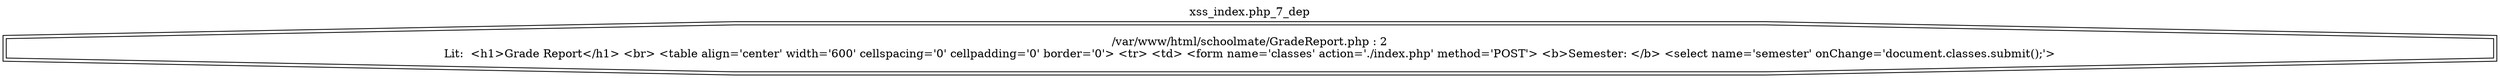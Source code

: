 digraph cfg {
  label="xss_index.php_7_dep";
  labelloc=t;
  n1 [shape=doubleoctagon, label="/var/www/html/schoolmate/GradeReport.php : 2\nLit:  <h1>Grade Report</h1> <br> <table align='center' width='600' cellspacing='0' cellpadding='0' border='0'> <tr> <td> <form name='classes' action='./index.php' method='POST'> <b>Semester: </b> <select name='semester' onChange='document.classes.submit();'>\n"];
}
